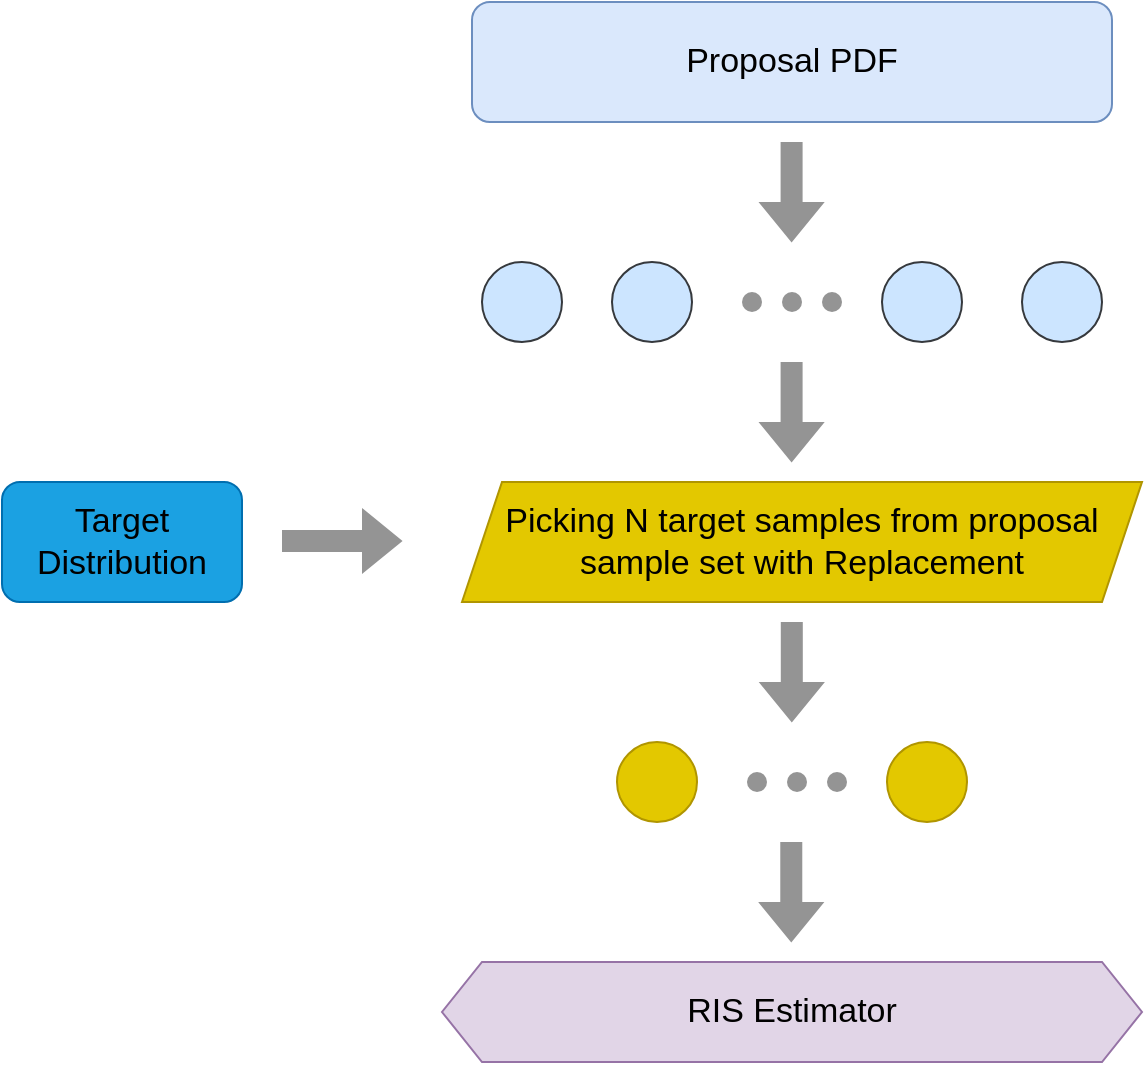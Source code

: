 <mxfile version="20.6.0" type="device"><diagram id="rXO1-PHmHEGK-uwkWSwN" name="Page-1"><mxGraphModel dx="949" dy="635" grid="1" gridSize="10" guides="1" tooltips="1" connect="1" arrows="1" fold="1" page="1" pageScale="1" pageWidth="850" pageHeight="1100" math="0" shadow="0"><root><mxCell id="0"/><mxCell id="1" parent="0"/><mxCell id="51ZkBqOI2KHY6uZn7XRc-2" value="&lt;font style=&quot;font-size: 17px;&quot;&gt;Proposal PDF&lt;/font&gt;" style="rounded=1;whiteSpace=wrap;html=1;fillColor=#dae8fc;strokeColor=#6c8ebf;" vertex="1" parent="1"><mxGeometry x="355" y="60" width="320" height="60" as="geometry"/></mxCell><mxCell id="51ZkBqOI2KHY6uZn7XRc-4" value="" style="ellipse;whiteSpace=wrap;html=1;fillColor=#cce5ff;strokeColor=#36393d;" vertex="1" parent="1"><mxGeometry x="360" y="190" width="40" height="40" as="geometry"/></mxCell><mxCell id="51ZkBqOI2KHY6uZn7XRc-5" value="" style="shape=flexArrow;endArrow=classic;html=1;rounded=0;strokeColor=#949494;fillColor=#949494;" edge="1" parent="1"><mxGeometry width="50" height="50" relative="1" as="geometry"><mxPoint x="514.8" y="130" as="sourcePoint"/><mxPoint x="514.8" y="180" as="targetPoint"/></mxGeometry></mxCell><mxCell id="51ZkBqOI2KHY6uZn7XRc-6" value="" style="ellipse;whiteSpace=wrap;html=1;fillColor=#cce5ff;strokeColor=#36393d;" vertex="1" parent="1"><mxGeometry x="425" y="190" width="40" height="40" as="geometry"/></mxCell><mxCell id="51ZkBqOI2KHY6uZn7XRc-7" value="" style="ellipse;whiteSpace=wrap;html=1;fillColor=#cce5ff;strokeColor=#36393d;" vertex="1" parent="1"><mxGeometry x="630" y="190" width="40" height="40" as="geometry"/></mxCell><mxCell id="51ZkBqOI2KHY6uZn7XRc-8" value="" style="ellipse;whiteSpace=wrap;html=1;fillColor=#cce5ff;strokeColor=#36393d;" vertex="1" parent="1"><mxGeometry x="560" y="190" width="40" height="40" as="geometry"/></mxCell><mxCell id="51ZkBqOI2KHY6uZn7XRc-10" value="&lt;font style=&quot;font-size: 17px;&quot; color=&quot;#000000&quot;&gt;Target Distribution&lt;/font&gt;" style="rounded=1;whiteSpace=wrap;html=1;fillColor=#1ba1e2;strokeColor=#006EAF;fontColor=#ffffff;" vertex="1" parent="1"><mxGeometry x="120" y="300" width="120" height="60" as="geometry"/></mxCell><mxCell id="51ZkBqOI2KHY6uZn7XRc-13" value="&lt;font style=&quot;font-size: 17px;&quot;&gt;Picking N target samples from proposal sample set with Replacement&lt;/font&gt;" style="shape=parallelogram;perimeter=parallelogramPerimeter;whiteSpace=wrap;html=1;fixedSize=1;fontColor=#000000;fillColor=#e3c800;strokeColor=#B09500;" vertex="1" parent="1"><mxGeometry x="350" y="300" width="340" height="60" as="geometry"/></mxCell><mxCell id="51ZkBqOI2KHY6uZn7XRc-15" value="" style="shape=flexArrow;endArrow=classic;html=1;rounded=0;fontColor=#000000;strokeColor=#949494;fillColor=#949494;fillStyle=solid;gradientColor=none;" edge="1" parent="1"><mxGeometry width="50" height="50" relative="1" as="geometry"><mxPoint x="260" y="329.5" as="sourcePoint"/><mxPoint x="320" y="329.5" as="targetPoint"/></mxGeometry></mxCell><mxCell id="51ZkBqOI2KHY6uZn7XRc-16" value="" style="ellipse;whiteSpace=wrap;html=1;fillColor=#e3c800;strokeColor=#B09500;fontColor=#000000;" vertex="1" parent="1"><mxGeometry x="427.5" y="430" width="40" height="40" as="geometry"/></mxCell><mxCell id="51ZkBqOI2KHY6uZn7XRc-17" value="" style="ellipse;whiteSpace=wrap;html=1;fillColor=#e3c800;strokeColor=#B09500;fontColor=#000000;" vertex="1" parent="1"><mxGeometry x="562.5" y="430" width="40" height="40" as="geometry"/></mxCell><mxCell id="51ZkBqOI2KHY6uZn7XRc-23" value="&lt;font style=&quot;font-size: 17px;&quot;&gt;RIS Estimator&lt;/font&gt;" style="shape=hexagon;perimeter=hexagonPerimeter2;whiteSpace=wrap;html=1;fixedSize=1;fillColor=#e1d5e7;strokeColor=#9673a6;" vertex="1" parent="1"><mxGeometry x="340" y="540" width="350" height="50" as="geometry"/></mxCell><mxCell id="51ZkBqOI2KHY6uZn7XRc-26" value="" style="ellipse;whiteSpace=wrap;html=1;fillColor=#949494;strokeColor=none;" vertex="1" parent="1"><mxGeometry x="490" y="205" width="10" height="10" as="geometry"/></mxCell><mxCell id="51ZkBqOI2KHY6uZn7XRc-27" value="" style="ellipse;whiteSpace=wrap;html=1;fillColor=#949494;strokeColor=none;" vertex="1" parent="1"><mxGeometry x="510" y="205" width="10" height="10" as="geometry"/></mxCell><mxCell id="51ZkBqOI2KHY6uZn7XRc-28" value="" style="ellipse;whiteSpace=wrap;html=1;fillColor=#949494;strokeColor=none;" vertex="1" parent="1"><mxGeometry x="530" y="205" width="10" height="10" as="geometry"/></mxCell><mxCell id="51ZkBqOI2KHY6uZn7XRc-30" value="" style="ellipse;whiteSpace=wrap;html=1;fillColor=#949494;strokeColor=none;" vertex="1" parent="1"><mxGeometry x="492.5" y="445" width="10" height="10" as="geometry"/></mxCell><mxCell id="51ZkBqOI2KHY6uZn7XRc-31" value="" style="ellipse;whiteSpace=wrap;html=1;fillColor=#949494;strokeColor=none;" vertex="1" parent="1"><mxGeometry x="512.5" y="445" width="10" height="10" as="geometry"/></mxCell><mxCell id="51ZkBqOI2KHY6uZn7XRc-32" value="" style="ellipse;whiteSpace=wrap;html=1;fillColor=#949494;strokeColor=none;" vertex="1" parent="1"><mxGeometry x="532.5" y="445" width="10" height="10" as="geometry"/></mxCell><mxCell id="51ZkBqOI2KHY6uZn7XRc-33" value="" style="shape=flexArrow;endArrow=classic;html=1;rounded=0;strokeColor=#949494;fillColor=#949494;" edge="1" parent="1"><mxGeometry width="50" height="50" relative="1" as="geometry"><mxPoint x="514.8" y="240" as="sourcePoint"/><mxPoint x="514.8" y="290" as="targetPoint"/></mxGeometry></mxCell><mxCell id="51ZkBqOI2KHY6uZn7XRc-34" value="" style="shape=flexArrow;endArrow=classic;html=1;rounded=0;strokeColor=#949494;fillColor=#949494;" edge="1" parent="1"><mxGeometry width="50" height="50" relative="1" as="geometry"><mxPoint x="514.9" y="370" as="sourcePoint"/><mxPoint x="514.9" y="420" as="targetPoint"/></mxGeometry></mxCell><mxCell id="51ZkBqOI2KHY6uZn7XRc-35" value="" style="shape=flexArrow;endArrow=classic;html=1;rounded=0;strokeColor=#949494;fillColor=#949494;" edge="1" parent="1"><mxGeometry width="50" height="50" relative="1" as="geometry"><mxPoint x="514.64" y="480.0" as="sourcePoint"/><mxPoint x="514.64" y="530.0" as="targetPoint"/></mxGeometry></mxCell></root></mxGraphModel></diagram></mxfile>